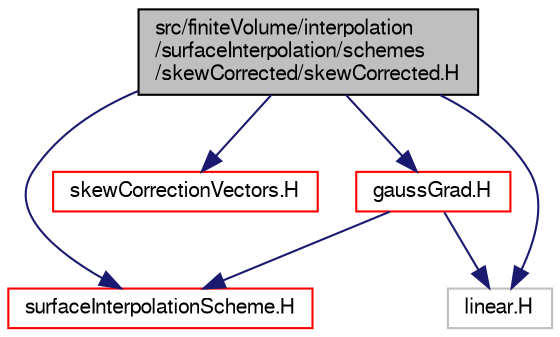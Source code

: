 digraph "src/finiteVolume/interpolation/surfaceInterpolation/schemes/skewCorrected/skewCorrected.H"
{
  bgcolor="transparent";
  edge [fontname="FreeSans",fontsize="10",labelfontname="FreeSans",labelfontsize="10"];
  node [fontname="FreeSans",fontsize="10",shape=record];
  Node0 [label="src/finiteVolume/interpolation\l/surfaceInterpolation/schemes\l/skewCorrected/skewCorrected.H",height=0.2,width=0.4,color="black", fillcolor="grey75", style="filled", fontcolor="black"];
  Node0 -> Node1 [color="midnightblue",fontsize="10",style="solid",fontname="FreeSans"];
  Node1 [label="surfaceInterpolationScheme.H",height=0.2,width=0.4,color="red",URL="$a04319.html"];
  Node0 -> Node80 [color="midnightblue",fontsize="10",style="solid",fontname="FreeSans"];
  Node80 [label="skewCorrectionVectors.H",height=0.2,width=0.4,color="red",URL="$a04286.html"];
  Node0 -> Node305 [color="midnightblue",fontsize="10",style="solid",fontname="FreeSans"];
  Node305 [label="linear.H",height=0.2,width=0.4,color="grey75"];
  Node0 -> Node306 [color="midnightblue",fontsize="10",style="solid",fontname="FreeSans"];
  Node306 [label="gaussGrad.H",height=0.2,width=0.4,color="red",URL="$a03107.html"];
  Node306 -> Node1 [color="midnightblue",fontsize="10",style="solid",fontname="FreeSans"];
  Node306 -> Node305 [color="midnightblue",fontsize="10",style="solid",fontname="FreeSans"];
}
